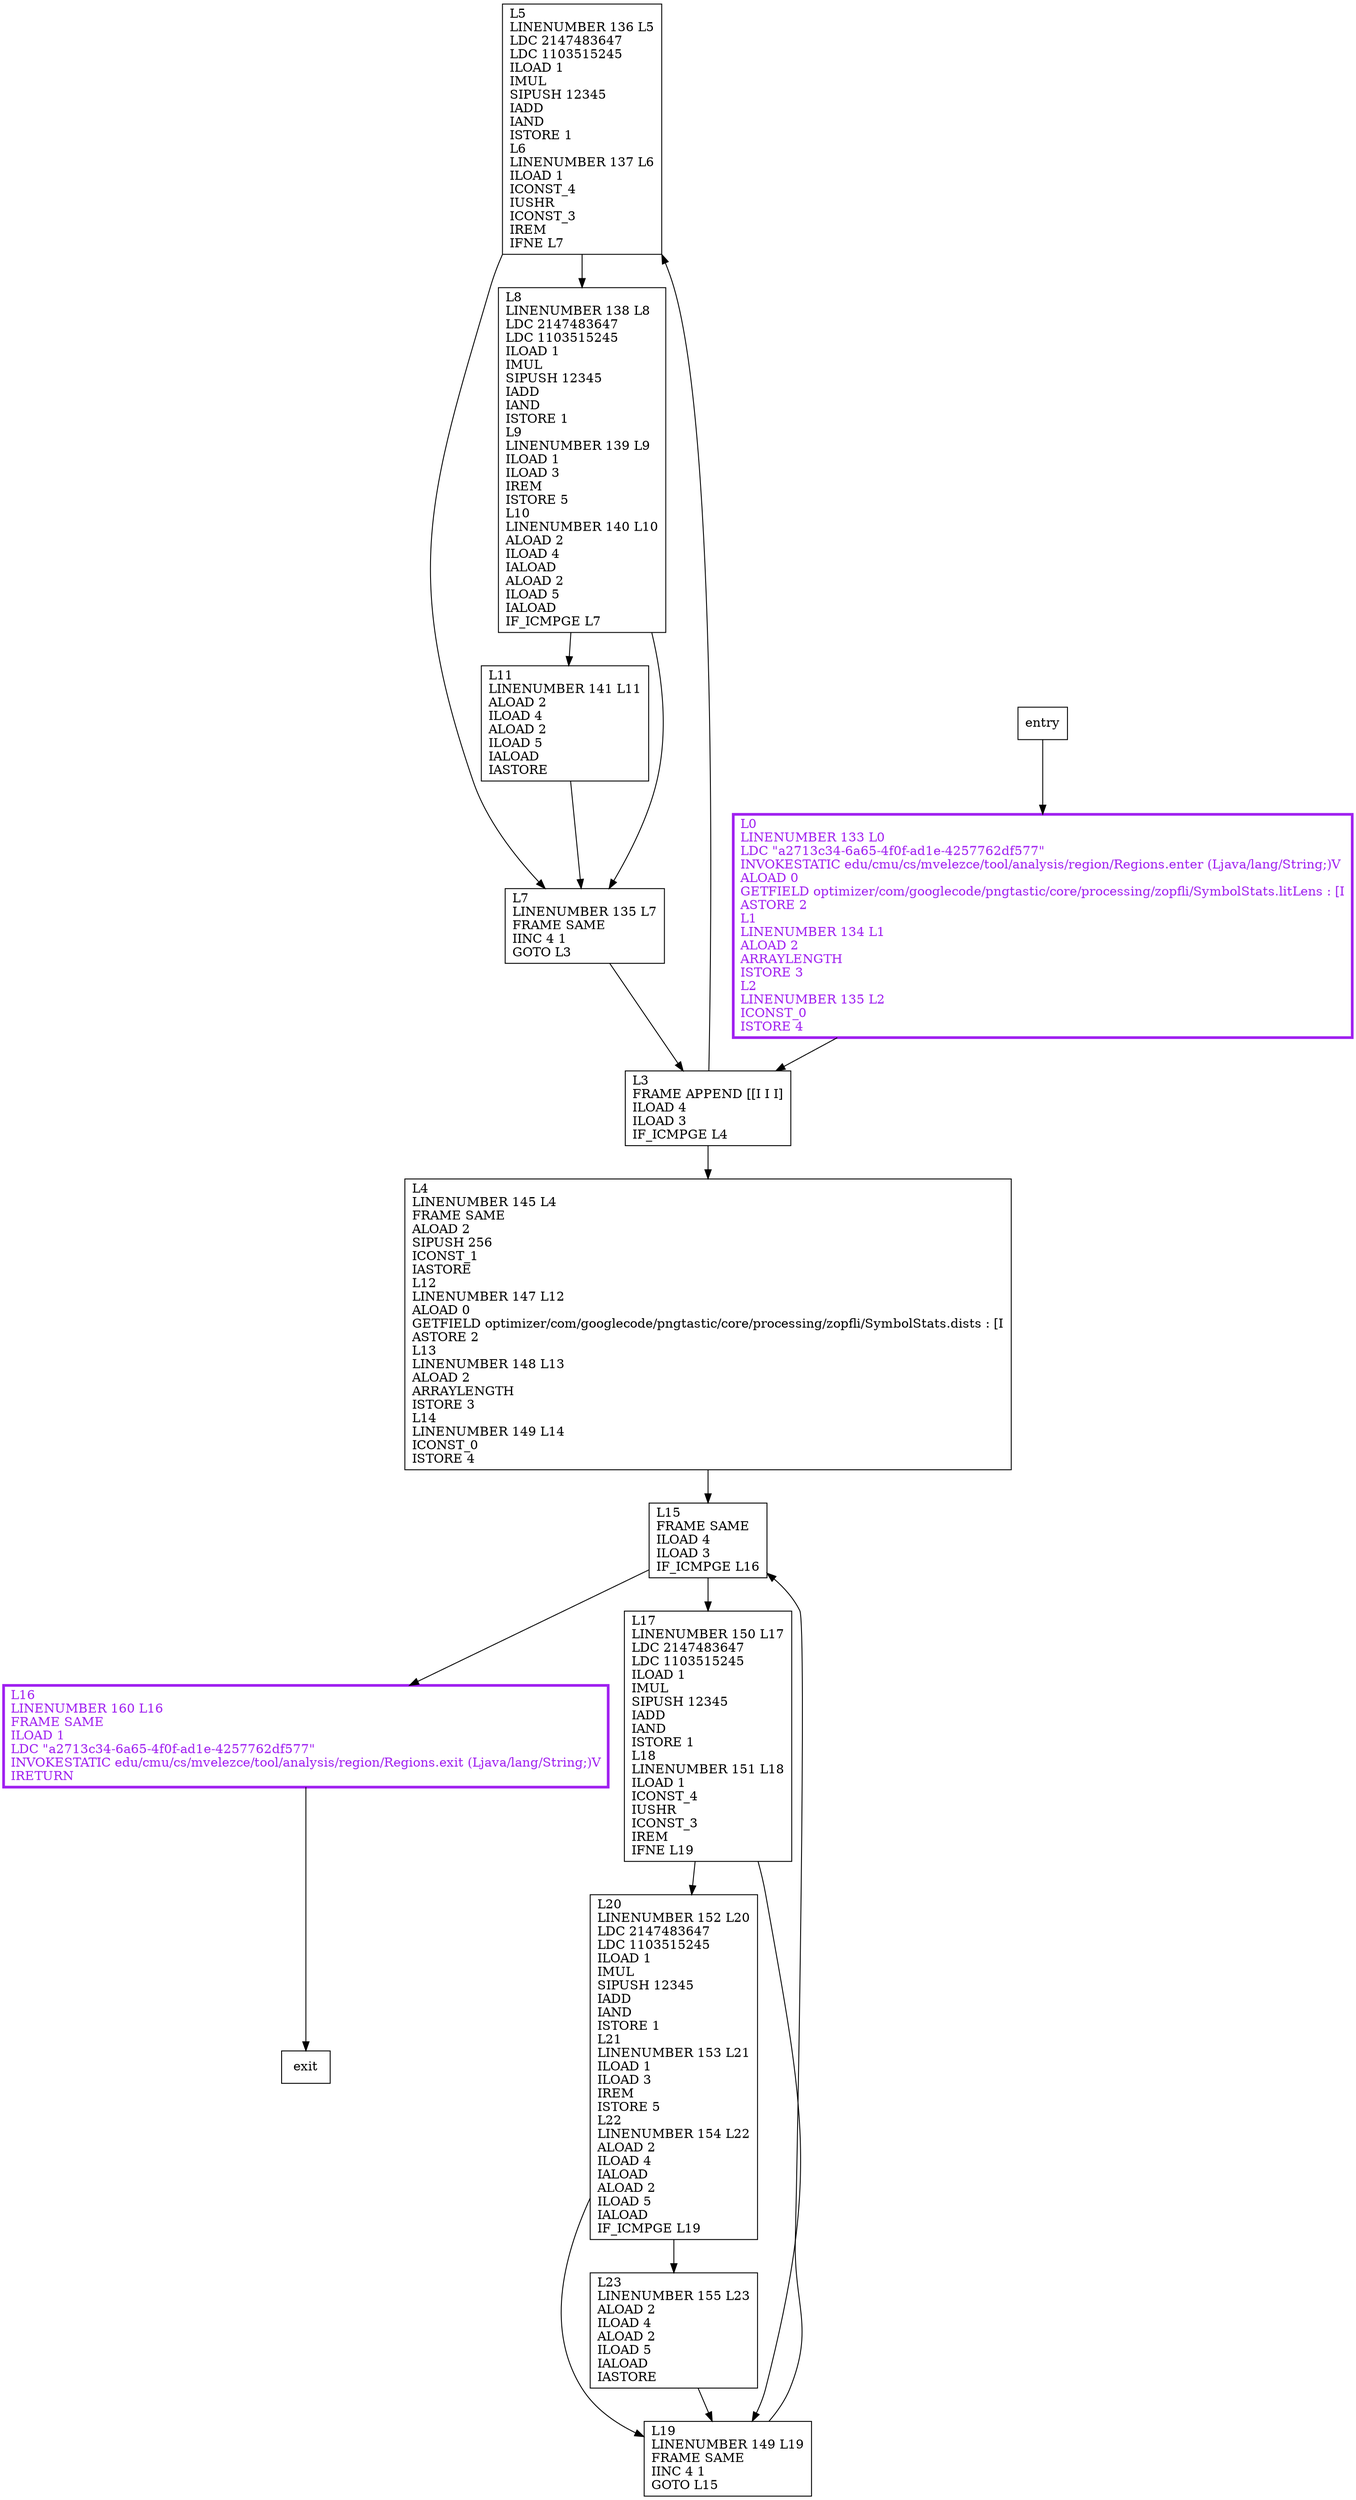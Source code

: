 digraph randomizeFreqs {
node [shape=record];
462164160 [label="L5\lLINENUMBER 136 L5\lLDC 2147483647\lLDC 1103515245\lILOAD 1\lIMUL\lSIPUSH 12345\lIADD\lIAND\lISTORE 1\lL6\lLINENUMBER 137 L6\lILOAD 1\lICONST_4\lIUSHR\lICONST_3\lIREM\lIFNE L7\l"];
772709950 [label="L3\lFRAME APPEND [[I I I]\lILOAD 4\lILOAD 3\lIF_ICMPGE L4\l"];
701967585 [label="L4\lLINENUMBER 145 L4\lFRAME SAME\lALOAD 2\lSIPUSH 256\lICONST_1\lIASTORE\lL12\lLINENUMBER 147 L12\lALOAD 0\lGETFIELD optimizer/com/googlecode/pngtastic/core/processing/zopfli/SymbolStats.dists : [I\lASTORE 2\lL13\lLINENUMBER 148 L13\lALOAD 2\lARRAYLENGTH\lISTORE 3\lL14\lLINENUMBER 149 L14\lICONST_0\lISTORE 4\l"];
1434422849 [label="L11\lLINENUMBER 141 L11\lALOAD 2\lILOAD 4\lALOAD 2\lILOAD 5\lIALOAD\lIASTORE\l"];
1522303947 [label="L7\lLINENUMBER 135 L7\lFRAME SAME\lIINC 4 1\lGOTO L3\l"];
1762577989 [label="L0\lLINENUMBER 133 L0\lLDC \"a2713c34-6a65-4f0f-ad1e-4257762df577\"\lINVOKESTATIC edu/cmu/cs/mvelezce/tool/analysis/region/Regions.enter (Ljava/lang/String;)V\lALOAD 0\lGETFIELD optimizer/com/googlecode/pngtastic/core/processing/zopfli/SymbolStats.litLens : [I\lASTORE 2\lL1\lLINENUMBER 134 L1\lALOAD 2\lARRAYLENGTH\lISTORE 3\lL2\lLINENUMBER 135 L2\lICONST_0\lISTORE 4\l"];
269673199 [label="L16\lLINENUMBER 160 L16\lFRAME SAME\lILOAD 1\lLDC \"a2713c34-6a65-4f0f-ad1e-4257762df577\"\lINVOKESTATIC edu/cmu/cs/mvelezce/tool/analysis/region/Regions.exit (Ljava/lang/String;)V\lIRETURN\l"];
1172247103 [label="L8\lLINENUMBER 138 L8\lLDC 2147483647\lLDC 1103515245\lILOAD 1\lIMUL\lSIPUSH 12345\lIADD\lIAND\lISTORE 1\lL9\lLINENUMBER 139 L9\lILOAD 1\lILOAD 3\lIREM\lISTORE 5\lL10\lLINENUMBER 140 L10\lALOAD 2\lILOAD 4\lIALOAD\lALOAD 2\lILOAD 5\lIALOAD\lIF_ICMPGE L7\l"];
769741880 [label="L17\lLINENUMBER 150 L17\lLDC 2147483647\lLDC 1103515245\lILOAD 1\lIMUL\lSIPUSH 12345\lIADD\lIAND\lISTORE 1\lL18\lLINENUMBER 151 L18\lILOAD 1\lICONST_4\lIUSHR\lICONST_3\lIREM\lIFNE L19\l"];
1591761819 [label="L20\lLINENUMBER 152 L20\lLDC 2147483647\lLDC 1103515245\lILOAD 1\lIMUL\lSIPUSH 12345\lIADD\lIAND\lISTORE 1\lL21\lLINENUMBER 153 L21\lILOAD 1\lILOAD 3\lIREM\lISTORE 5\lL22\lLINENUMBER 154 L22\lALOAD 2\lILOAD 4\lIALOAD\lALOAD 2\lILOAD 5\lIALOAD\lIF_ICMPGE L19\l"];
2122649762 [label="L15\lFRAME SAME\lILOAD 4\lILOAD 3\lIF_ICMPGE L16\l"];
71686723 [label="L19\lLINENUMBER 149 L19\lFRAME SAME\lIINC 4 1\lGOTO L15\l"];
1508040498 [label="L23\lLINENUMBER 155 L23\lALOAD 2\lILOAD 4\lALOAD 2\lILOAD 5\lIALOAD\lIASTORE\l"];
entry;
exit;
462164160 -> 1172247103;
462164160 -> 1522303947;
772709950 -> 462164160;
772709950 -> 701967585;
701967585 -> 2122649762;
1434422849 -> 1522303947;
1522303947 -> 772709950;
1762577989 -> 772709950;
entry -> 1762577989;
269673199 -> exit;
1172247103 -> 1434422849;
1172247103 -> 1522303947;
769741880 -> 1591761819;
769741880 -> 71686723;
1591761819 -> 71686723;
1591761819 -> 1508040498;
2122649762 -> 269673199;
2122649762 -> 769741880;
71686723 -> 2122649762;
1508040498 -> 71686723;
269673199[fontcolor="purple", penwidth=3, color="purple"];
1762577989[fontcolor="purple", penwidth=3, color="purple"];
}

